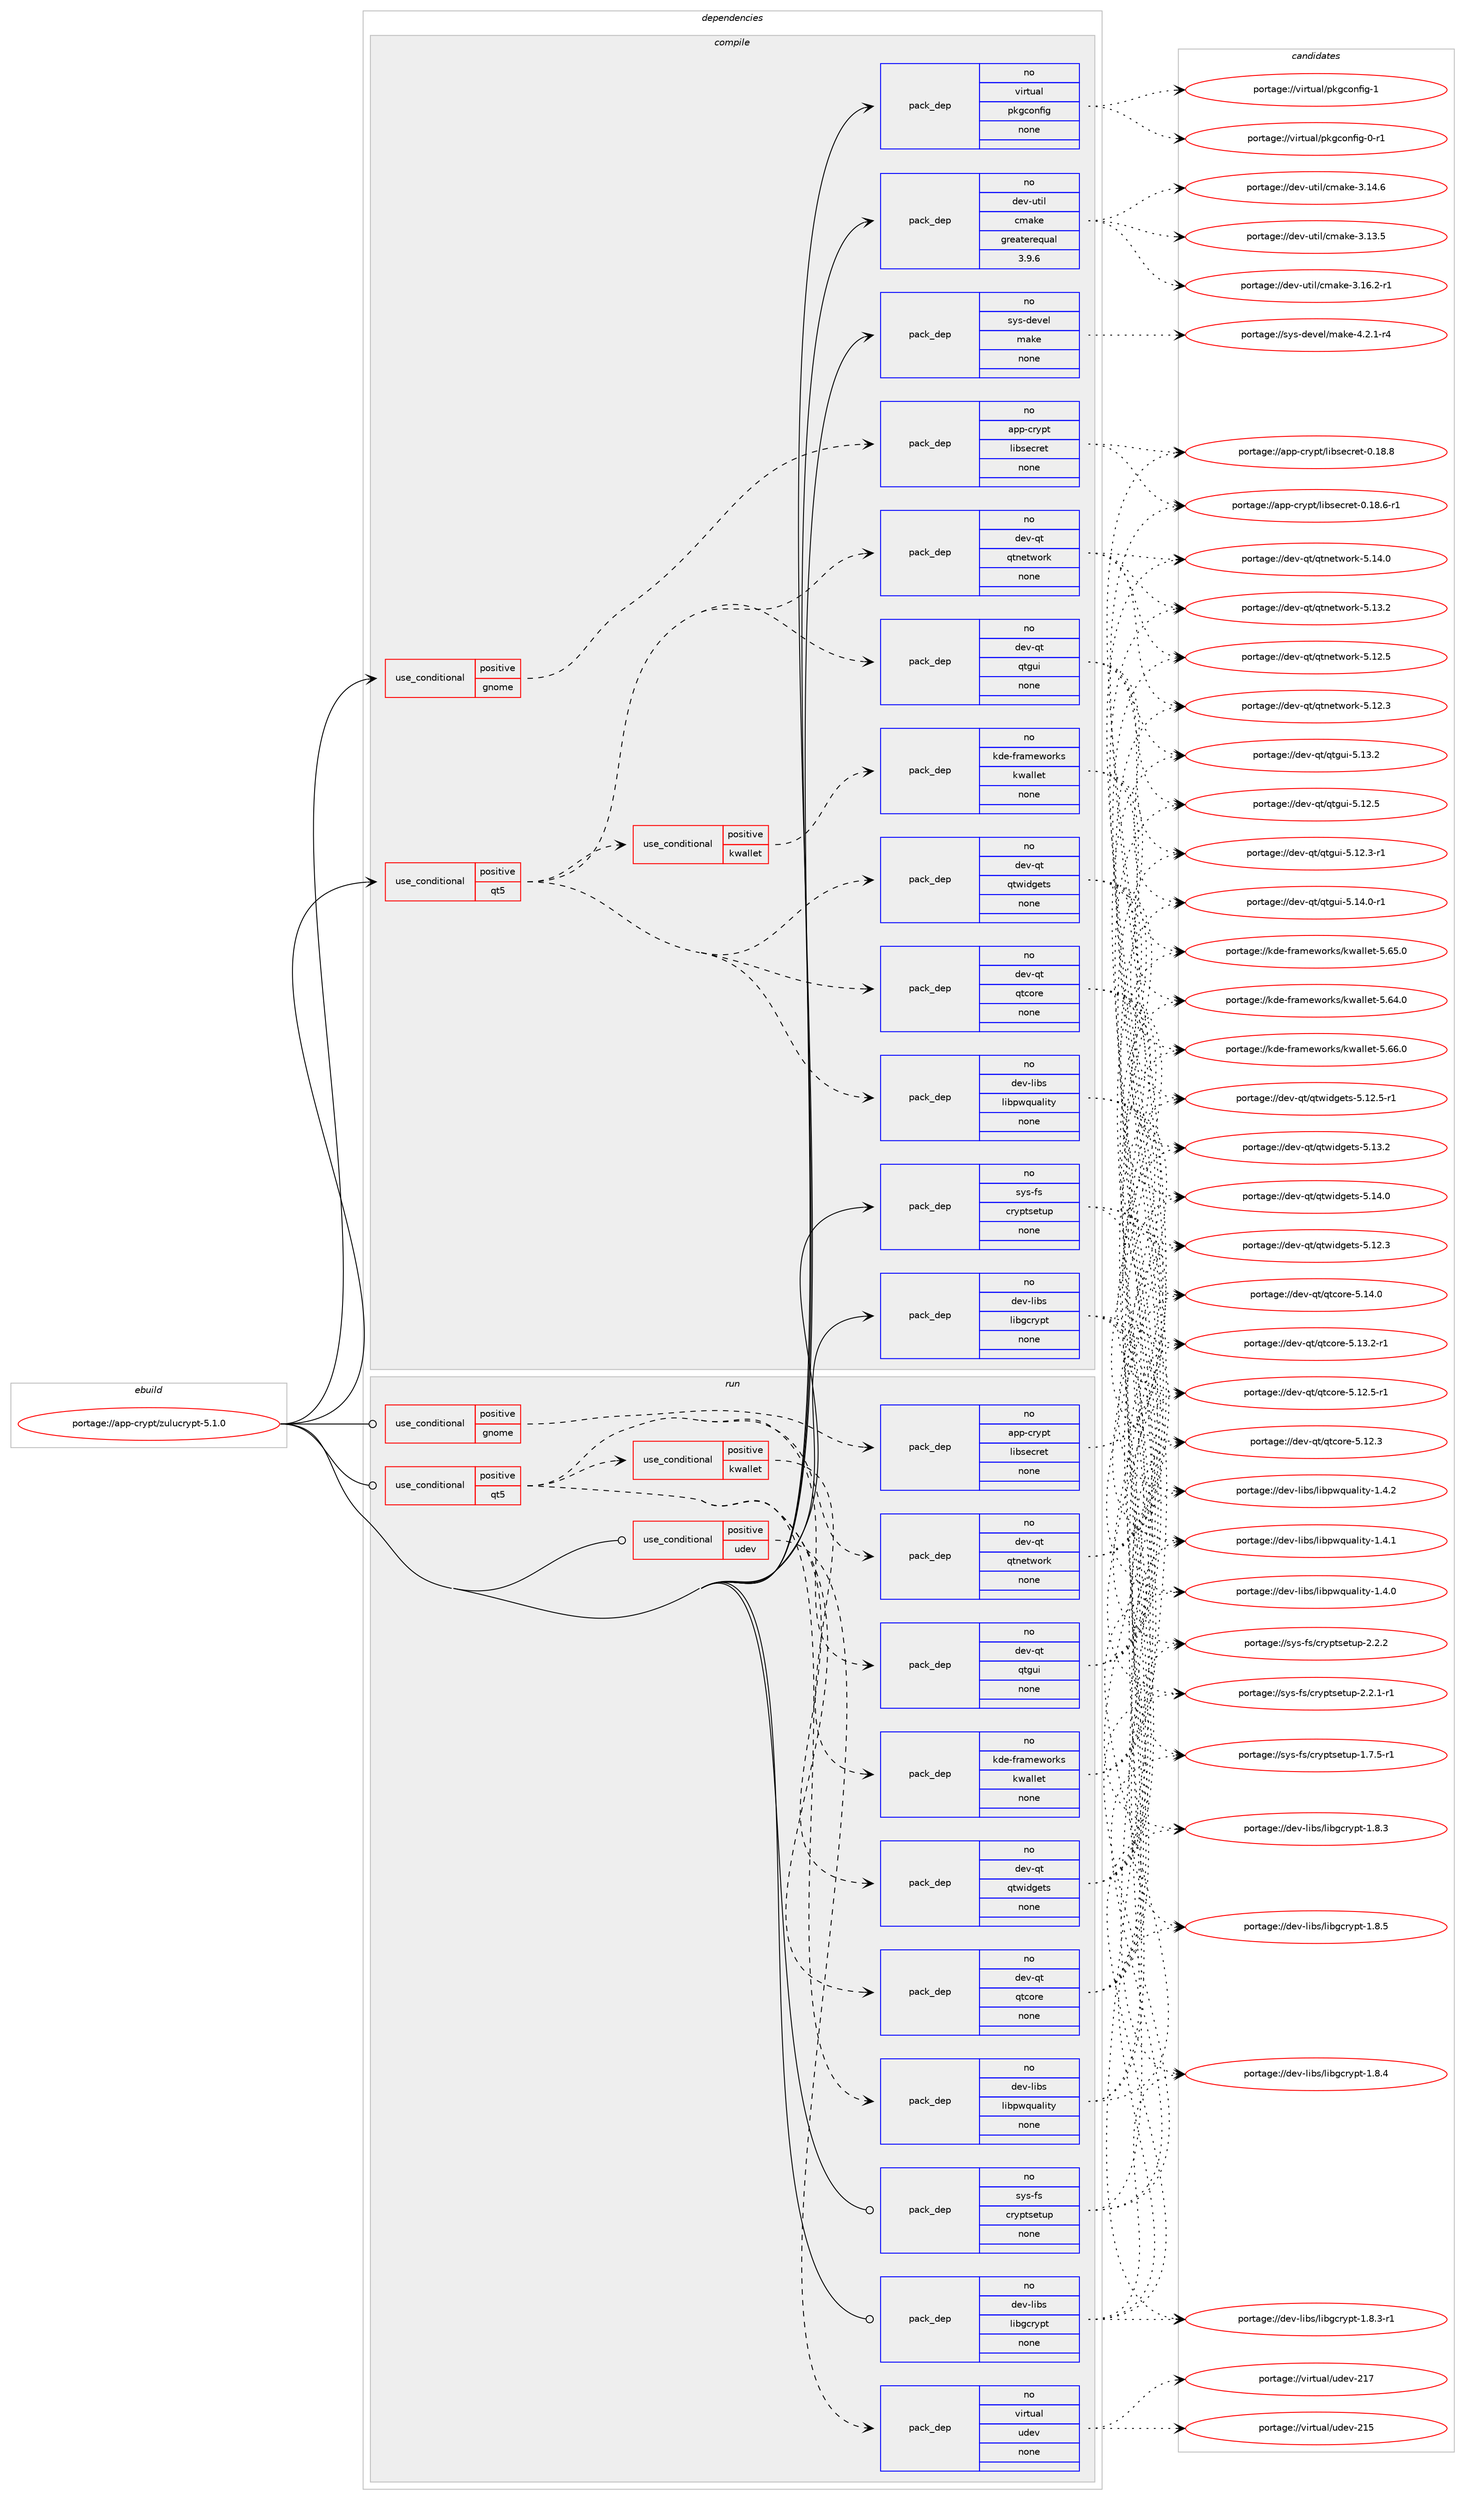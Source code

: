 digraph prolog {

# *************
# Graph options
# *************

newrank=true;
concentrate=true;
compound=true;
graph [rankdir=LR,fontname=Helvetica,fontsize=10,ranksep=1.5];#, ranksep=2.5, nodesep=0.2];
edge  [arrowhead=vee];
node  [fontname=Helvetica,fontsize=10];

# **********
# The ebuild
# **********

subgraph cluster_leftcol {
color=gray;
label=<<i>ebuild</i>>;
id [label="portage://app-crypt/zulucrypt-5.1.0", color=red, width=4, href="../app-crypt/zulucrypt-5.1.0.svg"];
}

# ****************
# The dependencies
# ****************

subgraph cluster_midcol {
color=gray;
label=<<i>dependencies</i>>;
subgraph cluster_compile {
fillcolor="#eeeeee";
style=filled;
label=<<i>compile</i>>;
subgraph cond151040 {
dependency641035 [label=<<TABLE BORDER="0" CELLBORDER="1" CELLSPACING="0" CELLPADDING="4"><TR><TD ROWSPAN="3" CELLPADDING="10">use_conditional</TD></TR><TR><TD>positive</TD></TR><TR><TD>gnome</TD></TR></TABLE>>, shape=none, color=red];
subgraph pack481479 {
dependency641036 [label=<<TABLE BORDER="0" CELLBORDER="1" CELLSPACING="0" CELLPADDING="4" WIDTH="220"><TR><TD ROWSPAN="6" CELLPADDING="30">pack_dep</TD></TR><TR><TD WIDTH="110">no</TD></TR><TR><TD>app-crypt</TD></TR><TR><TD>libsecret</TD></TR><TR><TD>none</TD></TR><TR><TD></TD></TR></TABLE>>, shape=none, color=blue];
}
dependency641035:e -> dependency641036:w [weight=20,style="dashed",arrowhead="vee"];
}
id:e -> dependency641035:w [weight=20,style="solid",arrowhead="vee"];
subgraph cond151041 {
dependency641037 [label=<<TABLE BORDER="0" CELLBORDER="1" CELLSPACING="0" CELLPADDING="4"><TR><TD ROWSPAN="3" CELLPADDING="10">use_conditional</TD></TR><TR><TD>positive</TD></TR><TR><TD>qt5</TD></TR></TABLE>>, shape=none, color=red];
subgraph pack481480 {
dependency641038 [label=<<TABLE BORDER="0" CELLBORDER="1" CELLSPACING="0" CELLPADDING="4" WIDTH="220"><TR><TD ROWSPAN="6" CELLPADDING="30">pack_dep</TD></TR><TR><TD WIDTH="110">no</TD></TR><TR><TD>dev-libs</TD></TR><TR><TD>libpwquality</TD></TR><TR><TD>none</TD></TR><TR><TD></TD></TR></TABLE>>, shape=none, color=blue];
}
dependency641037:e -> dependency641038:w [weight=20,style="dashed",arrowhead="vee"];
subgraph pack481481 {
dependency641039 [label=<<TABLE BORDER="0" CELLBORDER="1" CELLSPACING="0" CELLPADDING="4" WIDTH="220"><TR><TD ROWSPAN="6" CELLPADDING="30">pack_dep</TD></TR><TR><TD WIDTH="110">no</TD></TR><TR><TD>dev-qt</TD></TR><TR><TD>qtcore</TD></TR><TR><TD>none</TD></TR><TR><TD></TD></TR></TABLE>>, shape=none, color=blue];
}
dependency641037:e -> dependency641039:w [weight=20,style="dashed",arrowhead="vee"];
subgraph pack481482 {
dependency641040 [label=<<TABLE BORDER="0" CELLBORDER="1" CELLSPACING="0" CELLPADDING="4" WIDTH="220"><TR><TD ROWSPAN="6" CELLPADDING="30">pack_dep</TD></TR><TR><TD WIDTH="110">no</TD></TR><TR><TD>dev-qt</TD></TR><TR><TD>qtgui</TD></TR><TR><TD>none</TD></TR><TR><TD></TD></TR></TABLE>>, shape=none, color=blue];
}
dependency641037:e -> dependency641040:w [weight=20,style="dashed",arrowhead="vee"];
subgraph pack481483 {
dependency641041 [label=<<TABLE BORDER="0" CELLBORDER="1" CELLSPACING="0" CELLPADDING="4" WIDTH="220"><TR><TD ROWSPAN="6" CELLPADDING="30">pack_dep</TD></TR><TR><TD WIDTH="110">no</TD></TR><TR><TD>dev-qt</TD></TR><TR><TD>qtnetwork</TD></TR><TR><TD>none</TD></TR><TR><TD></TD></TR></TABLE>>, shape=none, color=blue];
}
dependency641037:e -> dependency641041:w [weight=20,style="dashed",arrowhead="vee"];
subgraph pack481484 {
dependency641042 [label=<<TABLE BORDER="0" CELLBORDER="1" CELLSPACING="0" CELLPADDING="4" WIDTH="220"><TR><TD ROWSPAN="6" CELLPADDING="30">pack_dep</TD></TR><TR><TD WIDTH="110">no</TD></TR><TR><TD>dev-qt</TD></TR><TR><TD>qtwidgets</TD></TR><TR><TD>none</TD></TR><TR><TD></TD></TR></TABLE>>, shape=none, color=blue];
}
dependency641037:e -> dependency641042:w [weight=20,style="dashed",arrowhead="vee"];
subgraph cond151042 {
dependency641043 [label=<<TABLE BORDER="0" CELLBORDER="1" CELLSPACING="0" CELLPADDING="4"><TR><TD ROWSPAN="3" CELLPADDING="10">use_conditional</TD></TR><TR><TD>positive</TD></TR><TR><TD>kwallet</TD></TR></TABLE>>, shape=none, color=red];
subgraph pack481485 {
dependency641044 [label=<<TABLE BORDER="0" CELLBORDER="1" CELLSPACING="0" CELLPADDING="4" WIDTH="220"><TR><TD ROWSPAN="6" CELLPADDING="30">pack_dep</TD></TR><TR><TD WIDTH="110">no</TD></TR><TR><TD>kde-frameworks</TD></TR><TR><TD>kwallet</TD></TR><TR><TD>none</TD></TR><TR><TD></TD></TR></TABLE>>, shape=none, color=blue];
}
dependency641043:e -> dependency641044:w [weight=20,style="dashed",arrowhead="vee"];
}
dependency641037:e -> dependency641043:w [weight=20,style="dashed",arrowhead="vee"];
}
id:e -> dependency641037:w [weight=20,style="solid",arrowhead="vee"];
subgraph pack481486 {
dependency641045 [label=<<TABLE BORDER="0" CELLBORDER="1" CELLSPACING="0" CELLPADDING="4" WIDTH="220"><TR><TD ROWSPAN="6" CELLPADDING="30">pack_dep</TD></TR><TR><TD WIDTH="110">no</TD></TR><TR><TD>dev-libs</TD></TR><TR><TD>libgcrypt</TD></TR><TR><TD>none</TD></TR><TR><TD></TD></TR></TABLE>>, shape=none, color=blue];
}
id:e -> dependency641045:w [weight=20,style="solid",arrowhead="vee"];
subgraph pack481487 {
dependency641046 [label=<<TABLE BORDER="0" CELLBORDER="1" CELLSPACING="0" CELLPADDING="4" WIDTH="220"><TR><TD ROWSPAN="6" CELLPADDING="30">pack_dep</TD></TR><TR><TD WIDTH="110">no</TD></TR><TR><TD>dev-util</TD></TR><TR><TD>cmake</TD></TR><TR><TD>greaterequal</TD></TR><TR><TD>3.9.6</TD></TR></TABLE>>, shape=none, color=blue];
}
id:e -> dependency641046:w [weight=20,style="solid",arrowhead="vee"];
subgraph pack481488 {
dependency641047 [label=<<TABLE BORDER="0" CELLBORDER="1" CELLSPACING="0" CELLPADDING="4" WIDTH="220"><TR><TD ROWSPAN="6" CELLPADDING="30">pack_dep</TD></TR><TR><TD WIDTH="110">no</TD></TR><TR><TD>sys-devel</TD></TR><TR><TD>make</TD></TR><TR><TD>none</TD></TR><TR><TD></TD></TR></TABLE>>, shape=none, color=blue];
}
id:e -> dependency641047:w [weight=20,style="solid",arrowhead="vee"];
subgraph pack481489 {
dependency641048 [label=<<TABLE BORDER="0" CELLBORDER="1" CELLSPACING="0" CELLPADDING="4" WIDTH="220"><TR><TD ROWSPAN="6" CELLPADDING="30">pack_dep</TD></TR><TR><TD WIDTH="110">no</TD></TR><TR><TD>sys-fs</TD></TR><TR><TD>cryptsetup</TD></TR><TR><TD>none</TD></TR><TR><TD></TD></TR></TABLE>>, shape=none, color=blue];
}
id:e -> dependency641048:w [weight=20,style="solid",arrowhead="vee"];
subgraph pack481490 {
dependency641049 [label=<<TABLE BORDER="0" CELLBORDER="1" CELLSPACING="0" CELLPADDING="4" WIDTH="220"><TR><TD ROWSPAN="6" CELLPADDING="30">pack_dep</TD></TR><TR><TD WIDTH="110">no</TD></TR><TR><TD>virtual</TD></TR><TR><TD>pkgconfig</TD></TR><TR><TD>none</TD></TR><TR><TD></TD></TR></TABLE>>, shape=none, color=blue];
}
id:e -> dependency641049:w [weight=20,style="solid",arrowhead="vee"];
}
subgraph cluster_compileandrun {
fillcolor="#eeeeee";
style=filled;
label=<<i>compile and run</i>>;
}
subgraph cluster_run {
fillcolor="#eeeeee";
style=filled;
label=<<i>run</i>>;
subgraph cond151043 {
dependency641050 [label=<<TABLE BORDER="0" CELLBORDER="1" CELLSPACING="0" CELLPADDING="4"><TR><TD ROWSPAN="3" CELLPADDING="10">use_conditional</TD></TR><TR><TD>positive</TD></TR><TR><TD>gnome</TD></TR></TABLE>>, shape=none, color=red];
subgraph pack481491 {
dependency641051 [label=<<TABLE BORDER="0" CELLBORDER="1" CELLSPACING="0" CELLPADDING="4" WIDTH="220"><TR><TD ROWSPAN="6" CELLPADDING="30">pack_dep</TD></TR><TR><TD WIDTH="110">no</TD></TR><TR><TD>app-crypt</TD></TR><TR><TD>libsecret</TD></TR><TR><TD>none</TD></TR><TR><TD></TD></TR></TABLE>>, shape=none, color=blue];
}
dependency641050:e -> dependency641051:w [weight=20,style="dashed",arrowhead="vee"];
}
id:e -> dependency641050:w [weight=20,style="solid",arrowhead="odot"];
subgraph cond151044 {
dependency641052 [label=<<TABLE BORDER="0" CELLBORDER="1" CELLSPACING="0" CELLPADDING="4"><TR><TD ROWSPAN="3" CELLPADDING="10">use_conditional</TD></TR><TR><TD>positive</TD></TR><TR><TD>qt5</TD></TR></TABLE>>, shape=none, color=red];
subgraph pack481492 {
dependency641053 [label=<<TABLE BORDER="0" CELLBORDER="1" CELLSPACING="0" CELLPADDING="4" WIDTH="220"><TR><TD ROWSPAN="6" CELLPADDING="30">pack_dep</TD></TR><TR><TD WIDTH="110">no</TD></TR><TR><TD>dev-libs</TD></TR><TR><TD>libpwquality</TD></TR><TR><TD>none</TD></TR><TR><TD></TD></TR></TABLE>>, shape=none, color=blue];
}
dependency641052:e -> dependency641053:w [weight=20,style="dashed",arrowhead="vee"];
subgraph pack481493 {
dependency641054 [label=<<TABLE BORDER="0" CELLBORDER="1" CELLSPACING="0" CELLPADDING="4" WIDTH="220"><TR><TD ROWSPAN="6" CELLPADDING="30">pack_dep</TD></TR><TR><TD WIDTH="110">no</TD></TR><TR><TD>dev-qt</TD></TR><TR><TD>qtcore</TD></TR><TR><TD>none</TD></TR><TR><TD></TD></TR></TABLE>>, shape=none, color=blue];
}
dependency641052:e -> dependency641054:w [weight=20,style="dashed",arrowhead="vee"];
subgraph pack481494 {
dependency641055 [label=<<TABLE BORDER="0" CELLBORDER="1" CELLSPACING="0" CELLPADDING="4" WIDTH="220"><TR><TD ROWSPAN="6" CELLPADDING="30">pack_dep</TD></TR><TR><TD WIDTH="110">no</TD></TR><TR><TD>dev-qt</TD></TR><TR><TD>qtgui</TD></TR><TR><TD>none</TD></TR><TR><TD></TD></TR></TABLE>>, shape=none, color=blue];
}
dependency641052:e -> dependency641055:w [weight=20,style="dashed",arrowhead="vee"];
subgraph pack481495 {
dependency641056 [label=<<TABLE BORDER="0" CELLBORDER="1" CELLSPACING="0" CELLPADDING="4" WIDTH="220"><TR><TD ROWSPAN="6" CELLPADDING="30">pack_dep</TD></TR><TR><TD WIDTH="110">no</TD></TR><TR><TD>dev-qt</TD></TR><TR><TD>qtnetwork</TD></TR><TR><TD>none</TD></TR><TR><TD></TD></TR></TABLE>>, shape=none, color=blue];
}
dependency641052:e -> dependency641056:w [weight=20,style="dashed",arrowhead="vee"];
subgraph pack481496 {
dependency641057 [label=<<TABLE BORDER="0" CELLBORDER="1" CELLSPACING="0" CELLPADDING="4" WIDTH="220"><TR><TD ROWSPAN="6" CELLPADDING="30">pack_dep</TD></TR><TR><TD WIDTH="110">no</TD></TR><TR><TD>dev-qt</TD></TR><TR><TD>qtwidgets</TD></TR><TR><TD>none</TD></TR><TR><TD></TD></TR></TABLE>>, shape=none, color=blue];
}
dependency641052:e -> dependency641057:w [weight=20,style="dashed",arrowhead="vee"];
subgraph cond151045 {
dependency641058 [label=<<TABLE BORDER="0" CELLBORDER="1" CELLSPACING="0" CELLPADDING="4"><TR><TD ROWSPAN="3" CELLPADDING="10">use_conditional</TD></TR><TR><TD>positive</TD></TR><TR><TD>kwallet</TD></TR></TABLE>>, shape=none, color=red];
subgraph pack481497 {
dependency641059 [label=<<TABLE BORDER="0" CELLBORDER="1" CELLSPACING="0" CELLPADDING="4" WIDTH="220"><TR><TD ROWSPAN="6" CELLPADDING="30">pack_dep</TD></TR><TR><TD WIDTH="110">no</TD></TR><TR><TD>kde-frameworks</TD></TR><TR><TD>kwallet</TD></TR><TR><TD>none</TD></TR><TR><TD></TD></TR></TABLE>>, shape=none, color=blue];
}
dependency641058:e -> dependency641059:w [weight=20,style="dashed",arrowhead="vee"];
}
dependency641052:e -> dependency641058:w [weight=20,style="dashed",arrowhead="vee"];
}
id:e -> dependency641052:w [weight=20,style="solid",arrowhead="odot"];
subgraph cond151046 {
dependency641060 [label=<<TABLE BORDER="0" CELLBORDER="1" CELLSPACING="0" CELLPADDING="4"><TR><TD ROWSPAN="3" CELLPADDING="10">use_conditional</TD></TR><TR><TD>positive</TD></TR><TR><TD>udev</TD></TR></TABLE>>, shape=none, color=red];
subgraph pack481498 {
dependency641061 [label=<<TABLE BORDER="0" CELLBORDER="1" CELLSPACING="0" CELLPADDING="4" WIDTH="220"><TR><TD ROWSPAN="6" CELLPADDING="30">pack_dep</TD></TR><TR><TD WIDTH="110">no</TD></TR><TR><TD>virtual</TD></TR><TR><TD>udev</TD></TR><TR><TD>none</TD></TR><TR><TD></TD></TR></TABLE>>, shape=none, color=blue];
}
dependency641060:e -> dependency641061:w [weight=20,style="dashed",arrowhead="vee"];
}
id:e -> dependency641060:w [weight=20,style="solid",arrowhead="odot"];
subgraph pack481499 {
dependency641062 [label=<<TABLE BORDER="0" CELLBORDER="1" CELLSPACING="0" CELLPADDING="4" WIDTH="220"><TR><TD ROWSPAN="6" CELLPADDING="30">pack_dep</TD></TR><TR><TD WIDTH="110">no</TD></TR><TR><TD>dev-libs</TD></TR><TR><TD>libgcrypt</TD></TR><TR><TD>none</TD></TR><TR><TD></TD></TR></TABLE>>, shape=none, color=blue];
}
id:e -> dependency641062:w [weight=20,style="solid",arrowhead="odot"];
subgraph pack481500 {
dependency641063 [label=<<TABLE BORDER="0" CELLBORDER="1" CELLSPACING="0" CELLPADDING="4" WIDTH="220"><TR><TD ROWSPAN="6" CELLPADDING="30">pack_dep</TD></TR><TR><TD WIDTH="110">no</TD></TR><TR><TD>sys-fs</TD></TR><TR><TD>cryptsetup</TD></TR><TR><TD>none</TD></TR><TR><TD></TD></TR></TABLE>>, shape=none, color=blue];
}
id:e -> dependency641063:w [weight=20,style="solid",arrowhead="odot"];
}
}

# **************
# The candidates
# **************

subgraph cluster_choices {
rank=same;
color=gray;
label=<<i>candidates</i>>;

subgraph choice481479 {
color=black;
nodesep=1;
choice97112112459911412111211647108105981151019911410111645484649564656 [label="portage://app-crypt/libsecret-0.18.8", color=red, width=4,href="../app-crypt/libsecret-0.18.8.svg"];
choice971121124599114121112116471081059811510199114101116454846495646544511449 [label="portage://app-crypt/libsecret-0.18.6-r1", color=red, width=4,href="../app-crypt/libsecret-0.18.6-r1.svg"];
dependency641036:e -> choice97112112459911412111211647108105981151019911410111645484649564656:w [style=dotted,weight="100"];
dependency641036:e -> choice971121124599114121112116471081059811510199114101116454846495646544511449:w [style=dotted,weight="100"];
}
subgraph choice481480 {
color=black;
nodesep=1;
choice1001011184510810598115471081059811211911311797108105116121454946524650 [label="portage://dev-libs/libpwquality-1.4.2", color=red, width=4,href="../dev-libs/libpwquality-1.4.2.svg"];
choice1001011184510810598115471081059811211911311797108105116121454946524649 [label="portage://dev-libs/libpwquality-1.4.1", color=red, width=4,href="../dev-libs/libpwquality-1.4.1.svg"];
choice1001011184510810598115471081059811211911311797108105116121454946524648 [label="portage://dev-libs/libpwquality-1.4.0", color=red, width=4,href="../dev-libs/libpwquality-1.4.0.svg"];
dependency641038:e -> choice1001011184510810598115471081059811211911311797108105116121454946524650:w [style=dotted,weight="100"];
dependency641038:e -> choice1001011184510810598115471081059811211911311797108105116121454946524649:w [style=dotted,weight="100"];
dependency641038:e -> choice1001011184510810598115471081059811211911311797108105116121454946524648:w [style=dotted,weight="100"];
}
subgraph choice481481 {
color=black;
nodesep=1;
choice10010111845113116471131169911111410145534649524648 [label="portage://dev-qt/qtcore-5.14.0", color=red, width=4,href="../dev-qt/qtcore-5.14.0.svg"];
choice100101118451131164711311699111114101455346495146504511449 [label="portage://dev-qt/qtcore-5.13.2-r1", color=red, width=4,href="../dev-qt/qtcore-5.13.2-r1.svg"];
choice100101118451131164711311699111114101455346495046534511449 [label="portage://dev-qt/qtcore-5.12.5-r1", color=red, width=4,href="../dev-qt/qtcore-5.12.5-r1.svg"];
choice10010111845113116471131169911111410145534649504651 [label="portage://dev-qt/qtcore-5.12.3", color=red, width=4,href="../dev-qt/qtcore-5.12.3.svg"];
dependency641039:e -> choice10010111845113116471131169911111410145534649524648:w [style=dotted,weight="100"];
dependency641039:e -> choice100101118451131164711311699111114101455346495146504511449:w [style=dotted,weight="100"];
dependency641039:e -> choice100101118451131164711311699111114101455346495046534511449:w [style=dotted,weight="100"];
dependency641039:e -> choice10010111845113116471131169911111410145534649504651:w [style=dotted,weight="100"];
}
subgraph choice481482 {
color=black;
nodesep=1;
choice1001011184511311647113116103117105455346495246484511449 [label="portage://dev-qt/qtgui-5.14.0-r1", color=red, width=4,href="../dev-qt/qtgui-5.14.0-r1.svg"];
choice100101118451131164711311610311710545534649514650 [label="portage://dev-qt/qtgui-5.13.2", color=red, width=4,href="../dev-qt/qtgui-5.13.2.svg"];
choice100101118451131164711311610311710545534649504653 [label="portage://dev-qt/qtgui-5.12.5", color=red, width=4,href="../dev-qt/qtgui-5.12.5.svg"];
choice1001011184511311647113116103117105455346495046514511449 [label="portage://dev-qt/qtgui-5.12.3-r1", color=red, width=4,href="../dev-qt/qtgui-5.12.3-r1.svg"];
dependency641040:e -> choice1001011184511311647113116103117105455346495246484511449:w [style=dotted,weight="100"];
dependency641040:e -> choice100101118451131164711311610311710545534649514650:w [style=dotted,weight="100"];
dependency641040:e -> choice100101118451131164711311610311710545534649504653:w [style=dotted,weight="100"];
dependency641040:e -> choice1001011184511311647113116103117105455346495046514511449:w [style=dotted,weight="100"];
}
subgraph choice481483 {
color=black;
nodesep=1;
choice100101118451131164711311611010111611911111410745534649524648 [label="portage://dev-qt/qtnetwork-5.14.0", color=red, width=4,href="../dev-qt/qtnetwork-5.14.0.svg"];
choice100101118451131164711311611010111611911111410745534649514650 [label="portage://dev-qt/qtnetwork-5.13.2", color=red, width=4,href="../dev-qt/qtnetwork-5.13.2.svg"];
choice100101118451131164711311611010111611911111410745534649504653 [label="portage://dev-qt/qtnetwork-5.12.5", color=red, width=4,href="../dev-qt/qtnetwork-5.12.5.svg"];
choice100101118451131164711311611010111611911111410745534649504651 [label="portage://dev-qt/qtnetwork-5.12.3", color=red, width=4,href="../dev-qt/qtnetwork-5.12.3.svg"];
dependency641041:e -> choice100101118451131164711311611010111611911111410745534649524648:w [style=dotted,weight="100"];
dependency641041:e -> choice100101118451131164711311611010111611911111410745534649514650:w [style=dotted,weight="100"];
dependency641041:e -> choice100101118451131164711311611010111611911111410745534649504653:w [style=dotted,weight="100"];
dependency641041:e -> choice100101118451131164711311611010111611911111410745534649504651:w [style=dotted,weight="100"];
}
subgraph choice481484 {
color=black;
nodesep=1;
choice100101118451131164711311611910510010310111611545534649524648 [label="portage://dev-qt/qtwidgets-5.14.0", color=red, width=4,href="../dev-qt/qtwidgets-5.14.0.svg"];
choice100101118451131164711311611910510010310111611545534649514650 [label="portage://dev-qt/qtwidgets-5.13.2", color=red, width=4,href="../dev-qt/qtwidgets-5.13.2.svg"];
choice1001011184511311647113116119105100103101116115455346495046534511449 [label="portage://dev-qt/qtwidgets-5.12.5-r1", color=red, width=4,href="../dev-qt/qtwidgets-5.12.5-r1.svg"];
choice100101118451131164711311611910510010310111611545534649504651 [label="portage://dev-qt/qtwidgets-5.12.3", color=red, width=4,href="../dev-qt/qtwidgets-5.12.3.svg"];
dependency641042:e -> choice100101118451131164711311611910510010310111611545534649524648:w [style=dotted,weight="100"];
dependency641042:e -> choice100101118451131164711311611910510010310111611545534649514650:w [style=dotted,weight="100"];
dependency641042:e -> choice1001011184511311647113116119105100103101116115455346495046534511449:w [style=dotted,weight="100"];
dependency641042:e -> choice100101118451131164711311611910510010310111611545534649504651:w [style=dotted,weight="100"];
}
subgraph choice481485 {
color=black;
nodesep=1;
choice1071001014510211497109101119111114107115471071199710810810111645534654544648 [label="portage://kde-frameworks/kwallet-5.66.0", color=red, width=4,href="../kde-frameworks/kwallet-5.66.0.svg"];
choice1071001014510211497109101119111114107115471071199710810810111645534654534648 [label="portage://kde-frameworks/kwallet-5.65.0", color=red, width=4,href="../kde-frameworks/kwallet-5.65.0.svg"];
choice1071001014510211497109101119111114107115471071199710810810111645534654524648 [label="portage://kde-frameworks/kwallet-5.64.0", color=red, width=4,href="../kde-frameworks/kwallet-5.64.0.svg"];
dependency641044:e -> choice1071001014510211497109101119111114107115471071199710810810111645534654544648:w [style=dotted,weight="100"];
dependency641044:e -> choice1071001014510211497109101119111114107115471071199710810810111645534654534648:w [style=dotted,weight="100"];
dependency641044:e -> choice1071001014510211497109101119111114107115471071199710810810111645534654524648:w [style=dotted,weight="100"];
}
subgraph choice481486 {
color=black;
nodesep=1;
choice1001011184510810598115471081059810399114121112116454946564653 [label="portage://dev-libs/libgcrypt-1.8.5", color=red, width=4,href="../dev-libs/libgcrypt-1.8.5.svg"];
choice1001011184510810598115471081059810399114121112116454946564652 [label="portage://dev-libs/libgcrypt-1.8.4", color=red, width=4,href="../dev-libs/libgcrypt-1.8.4.svg"];
choice10010111845108105981154710810598103991141211121164549465646514511449 [label="portage://dev-libs/libgcrypt-1.8.3-r1", color=red, width=4,href="../dev-libs/libgcrypt-1.8.3-r1.svg"];
choice1001011184510810598115471081059810399114121112116454946564651 [label="portage://dev-libs/libgcrypt-1.8.3", color=red, width=4,href="../dev-libs/libgcrypt-1.8.3.svg"];
dependency641045:e -> choice1001011184510810598115471081059810399114121112116454946564653:w [style=dotted,weight="100"];
dependency641045:e -> choice1001011184510810598115471081059810399114121112116454946564652:w [style=dotted,weight="100"];
dependency641045:e -> choice10010111845108105981154710810598103991141211121164549465646514511449:w [style=dotted,weight="100"];
dependency641045:e -> choice1001011184510810598115471081059810399114121112116454946564651:w [style=dotted,weight="100"];
}
subgraph choice481487 {
color=black;
nodesep=1;
choice10010111845117116105108479910997107101455146495446504511449 [label="portage://dev-util/cmake-3.16.2-r1", color=red, width=4,href="../dev-util/cmake-3.16.2-r1.svg"];
choice1001011184511711610510847991099710710145514649524654 [label="portage://dev-util/cmake-3.14.6", color=red, width=4,href="../dev-util/cmake-3.14.6.svg"];
choice1001011184511711610510847991099710710145514649514653 [label="portage://dev-util/cmake-3.13.5", color=red, width=4,href="../dev-util/cmake-3.13.5.svg"];
dependency641046:e -> choice10010111845117116105108479910997107101455146495446504511449:w [style=dotted,weight="100"];
dependency641046:e -> choice1001011184511711610510847991099710710145514649524654:w [style=dotted,weight="100"];
dependency641046:e -> choice1001011184511711610510847991099710710145514649514653:w [style=dotted,weight="100"];
}
subgraph choice481488 {
color=black;
nodesep=1;
choice1151211154510010111810110847109971071014552465046494511452 [label="portage://sys-devel/make-4.2.1-r4", color=red, width=4,href="../sys-devel/make-4.2.1-r4.svg"];
dependency641047:e -> choice1151211154510010111810110847109971071014552465046494511452:w [style=dotted,weight="100"];
}
subgraph choice481489 {
color=black;
nodesep=1;
choice115121115451021154799114121112116115101116117112455046504650 [label="portage://sys-fs/cryptsetup-2.2.2", color=red, width=4,href="../sys-fs/cryptsetup-2.2.2.svg"];
choice1151211154510211547991141211121161151011161171124550465046494511449 [label="portage://sys-fs/cryptsetup-2.2.1-r1", color=red, width=4,href="../sys-fs/cryptsetup-2.2.1-r1.svg"];
choice1151211154510211547991141211121161151011161171124549465546534511449 [label="portage://sys-fs/cryptsetup-1.7.5-r1", color=red, width=4,href="../sys-fs/cryptsetup-1.7.5-r1.svg"];
dependency641048:e -> choice115121115451021154799114121112116115101116117112455046504650:w [style=dotted,weight="100"];
dependency641048:e -> choice1151211154510211547991141211121161151011161171124550465046494511449:w [style=dotted,weight="100"];
dependency641048:e -> choice1151211154510211547991141211121161151011161171124549465546534511449:w [style=dotted,weight="100"];
}
subgraph choice481490 {
color=black;
nodesep=1;
choice1181051141161179710847112107103991111101021051034549 [label="portage://virtual/pkgconfig-1", color=red, width=4,href="../virtual/pkgconfig-1.svg"];
choice11810511411611797108471121071039911111010210510345484511449 [label="portage://virtual/pkgconfig-0-r1", color=red, width=4,href="../virtual/pkgconfig-0-r1.svg"];
dependency641049:e -> choice1181051141161179710847112107103991111101021051034549:w [style=dotted,weight="100"];
dependency641049:e -> choice11810511411611797108471121071039911111010210510345484511449:w [style=dotted,weight="100"];
}
subgraph choice481491 {
color=black;
nodesep=1;
choice97112112459911412111211647108105981151019911410111645484649564656 [label="portage://app-crypt/libsecret-0.18.8", color=red, width=4,href="../app-crypt/libsecret-0.18.8.svg"];
choice971121124599114121112116471081059811510199114101116454846495646544511449 [label="portage://app-crypt/libsecret-0.18.6-r1", color=red, width=4,href="../app-crypt/libsecret-0.18.6-r1.svg"];
dependency641051:e -> choice97112112459911412111211647108105981151019911410111645484649564656:w [style=dotted,weight="100"];
dependency641051:e -> choice971121124599114121112116471081059811510199114101116454846495646544511449:w [style=dotted,weight="100"];
}
subgraph choice481492 {
color=black;
nodesep=1;
choice1001011184510810598115471081059811211911311797108105116121454946524650 [label="portage://dev-libs/libpwquality-1.4.2", color=red, width=4,href="../dev-libs/libpwquality-1.4.2.svg"];
choice1001011184510810598115471081059811211911311797108105116121454946524649 [label="portage://dev-libs/libpwquality-1.4.1", color=red, width=4,href="../dev-libs/libpwquality-1.4.1.svg"];
choice1001011184510810598115471081059811211911311797108105116121454946524648 [label="portage://dev-libs/libpwquality-1.4.0", color=red, width=4,href="../dev-libs/libpwquality-1.4.0.svg"];
dependency641053:e -> choice1001011184510810598115471081059811211911311797108105116121454946524650:w [style=dotted,weight="100"];
dependency641053:e -> choice1001011184510810598115471081059811211911311797108105116121454946524649:w [style=dotted,weight="100"];
dependency641053:e -> choice1001011184510810598115471081059811211911311797108105116121454946524648:w [style=dotted,weight="100"];
}
subgraph choice481493 {
color=black;
nodesep=1;
choice10010111845113116471131169911111410145534649524648 [label="portage://dev-qt/qtcore-5.14.0", color=red, width=4,href="../dev-qt/qtcore-5.14.0.svg"];
choice100101118451131164711311699111114101455346495146504511449 [label="portage://dev-qt/qtcore-5.13.2-r1", color=red, width=4,href="../dev-qt/qtcore-5.13.2-r1.svg"];
choice100101118451131164711311699111114101455346495046534511449 [label="portage://dev-qt/qtcore-5.12.5-r1", color=red, width=4,href="../dev-qt/qtcore-5.12.5-r1.svg"];
choice10010111845113116471131169911111410145534649504651 [label="portage://dev-qt/qtcore-5.12.3", color=red, width=4,href="../dev-qt/qtcore-5.12.3.svg"];
dependency641054:e -> choice10010111845113116471131169911111410145534649524648:w [style=dotted,weight="100"];
dependency641054:e -> choice100101118451131164711311699111114101455346495146504511449:w [style=dotted,weight="100"];
dependency641054:e -> choice100101118451131164711311699111114101455346495046534511449:w [style=dotted,weight="100"];
dependency641054:e -> choice10010111845113116471131169911111410145534649504651:w [style=dotted,weight="100"];
}
subgraph choice481494 {
color=black;
nodesep=1;
choice1001011184511311647113116103117105455346495246484511449 [label="portage://dev-qt/qtgui-5.14.0-r1", color=red, width=4,href="../dev-qt/qtgui-5.14.0-r1.svg"];
choice100101118451131164711311610311710545534649514650 [label="portage://dev-qt/qtgui-5.13.2", color=red, width=4,href="../dev-qt/qtgui-5.13.2.svg"];
choice100101118451131164711311610311710545534649504653 [label="portage://dev-qt/qtgui-5.12.5", color=red, width=4,href="../dev-qt/qtgui-5.12.5.svg"];
choice1001011184511311647113116103117105455346495046514511449 [label="portage://dev-qt/qtgui-5.12.3-r1", color=red, width=4,href="../dev-qt/qtgui-5.12.3-r1.svg"];
dependency641055:e -> choice1001011184511311647113116103117105455346495246484511449:w [style=dotted,weight="100"];
dependency641055:e -> choice100101118451131164711311610311710545534649514650:w [style=dotted,weight="100"];
dependency641055:e -> choice100101118451131164711311610311710545534649504653:w [style=dotted,weight="100"];
dependency641055:e -> choice1001011184511311647113116103117105455346495046514511449:w [style=dotted,weight="100"];
}
subgraph choice481495 {
color=black;
nodesep=1;
choice100101118451131164711311611010111611911111410745534649524648 [label="portage://dev-qt/qtnetwork-5.14.0", color=red, width=4,href="../dev-qt/qtnetwork-5.14.0.svg"];
choice100101118451131164711311611010111611911111410745534649514650 [label="portage://dev-qt/qtnetwork-5.13.2", color=red, width=4,href="../dev-qt/qtnetwork-5.13.2.svg"];
choice100101118451131164711311611010111611911111410745534649504653 [label="portage://dev-qt/qtnetwork-5.12.5", color=red, width=4,href="../dev-qt/qtnetwork-5.12.5.svg"];
choice100101118451131164711311611010111611911111410745534649504651 [label="portage://dev-qt/qtnetwork-5.12.3", color=red, width=4,href="../dev-qt/qtnetwork-5.12.3.svg"];
dependency641056:e -> choice100101118451131164711311611010111611911111410745534649524648:w [style=dotted,weight="100"];
dependency641056:e -> choice100101118451131164711311611010111611911111410745534649514650:w [style=dotted,weight="100"];
dependency641056:e -> choice100101118451131164711311611010111611911111410745534649504653:w [style=dotted,weight="100"];
dependency641056:e -> choice100101118451131164711311611010111611911111410745534649504651:w [style=dotted,weight="100"];
}
subgraph choice481496 {
color=black;
nodesep=1;
choice100101118451131164711311611910510010310111611545534649524648 [label="portage://dev-qt/qtwidgets-5.14.0", color=red, width=4,href="../dev-qt/qtwidgets-5.14.0.svg"];
choice100101118451131164711311611910510010310111611545534649514650 [label="portage://dev-qt/qtwidgets-5.13.2", color=red, width=4,href="../dev-qt/qtwidgets-5.13.2.svg"];
choice1001011184511311647113116119105100103101116115455346495046534511449 [label="portage://dev-qt/qtwidgets-5.12.5-r1", color=red, width=4,href="../dev-qt/qtwidgets-5.12.5-r1.svg"];
choice100101118451131164711311611910510010310111611545534649504651 [label="portage://dev-qt/qtwidgets-5.12.3", color=red, width=4,href="../dev-qt/qtwidgets-5.12.3.svg"];
dependency641057:e -> choice100101118451131164711311611910510010310111611545534649524648:w [style=dotted,weight="100"];
dependency641057:e -> choice100101118451131164711311611910510010310111611545534649514650:w [style=dotted,weight="100"];
dependency641057:e -> choice1001011184511311647113116119105100103101116115455346495046534511449:w [style=dotted,weight="100"];
dependency641057:e -> choice100101118451131164711311611910510010310111611545534649504651:w [style=dotted,weight="100"];
}
subgraph choice481497 {
color=black;
nodesep=1;
choice1071001014510211497109101119111114107115471071199710810810111645534654544648 [label="portage://kde-frameworks/kwallet-5.66.0", color=red, width=4,href="../kde-frameworks/kwallet-5.66.0.svg"];
choice1071001014510211497109101119111114107115471071199710810810111645534654534648 [label="portage://kde-frameworks/kwallet-5.65.0", color=red, width=4,href="../kde-frameworks/kwallet-5.65.0.svg"];
choice1071001014510211497109101119111114107115471071199710810810111645534654524648 [label="portage://kde-frameworks/kwallet-5.64.0", color=red, width=4,href="../kde-frameworks/kwallet-5.64.0.svg"];
dependency641059:e -> choice1071001014510211497109101119111114107115471071199710810810111645534654544648:w [style=dotted,weight="100"];
dependency641059:e -> choice1071001014510211497109101119111114107115471071199710810810111645534654534648:w [style=dotted,weight="100"];
dependency641059:e -> choice1071001014510211497109101119111114107115471071199710810810111645534654524648:w [style=dotted,weight="100"];
}
subgraph choice481498 {
color=black;
nodesep=1;
choice118105114116117971084711710010111845504955 [label="portage://virtual/udev-217", color=red, width=4,href="../virtual/udev-217.svg"];
choice118105114116117971084711710010111845504953 [label="portage://virtual/udev-215", color=red, width=4,href="../virtual/udev-215.svg"];
dependency641061:e -> choice118105114116117971084711710010111845504955:w [style=dotted,weight="100"];
dependency641061:e -> choice118105114116117971084711710010111845504953:w [style=dotted,weight="100"];
}
subgraph choice481499 {
color=black;
nodesep=1;
choice1001011184510810598115471081059810399114121112116454946564653 [label="portage://dev-libs/libgcrypt-1.8.5", color=red, width=4,href="../dev-libs/libgcrypt-1.8.5.svg"];
choice1001011184510810598115471081059810399114121112116454946564652 [label="portage://dev-libs/libgcrypt-1.8.4", color=red, width=4,href="../dev-libs/libgcrypt-1.8.4.svg"];
choice10010111845108105981154710810598103991141211121164549465646514511449 [label="portage://dev-libs/libgcrypt-1.8.3-r1", color=red, width=4,href="../dev-libs/libgcrypt-1.8.3-r1.svg"];
choice1001011184510810598115471081059810399114121112116454946564651 [label="portage://dev-libs/libgcrypt-1.8.3", color=red, width=4,href="../dev-libs/libgcrypt-1.8.3.svg"];
dependency641062:e -> choice1001011184510810598115471081059810399114121112116454946564653:w [style=dotted,weight="100"];
dependency641062:e -> choice1001011184510810598115471081059810399114121112116454946564652:w [style=dotted,weight="100"];
dependency641062:e -> choice10010111845108105981154710810598103991141211121164549465646514511449:w [style=dotted,weight="100"];
dependency641062:e -> choice1001011184510810598115471081059810399114121112116454946564651:w [style=dotted,weight="100"];
}
subgraph choice481500 {
color=black;
nodesep=1;
choice115121115451021154799114121112116115101116117112455046504650 [label="portage://sys-fs/cryptsetup-2.2.2", color=red, width=4,href="../sys-fs/cryptsetup-2.2.2.svg"];
choice1151211154510211547991141211121161151011161171124550465046494511449 [label="portage://sys-fs/cryptsetup-2.2.1-r1", color=red, width=4,href="../sys-fs/cryptsetup-2.2.1-r1.svg"];
choice1151211154510211547991141211121161151011161171124549465546534511449 [label="portage://sys-fs/cryptsetup-1.7.5-r1", color=red, width=4,href="../sys-fs/cryptsetup-1.7.5-r1.svg"];
dependency641063:e -> choice115121115451021154799114121112116115101116117112455046504650:w [style=dotted,weight="100"];
dependency641063:e -> choice1151211154510211547991141211121161151011161171124550465046494511449:w [style=dotted,weight="100"];
dependency641063:e -> choice1151211154510211547991141211121161151011161171124549465546534511449:w [style=dotted,weight="100"];
}
}

}
